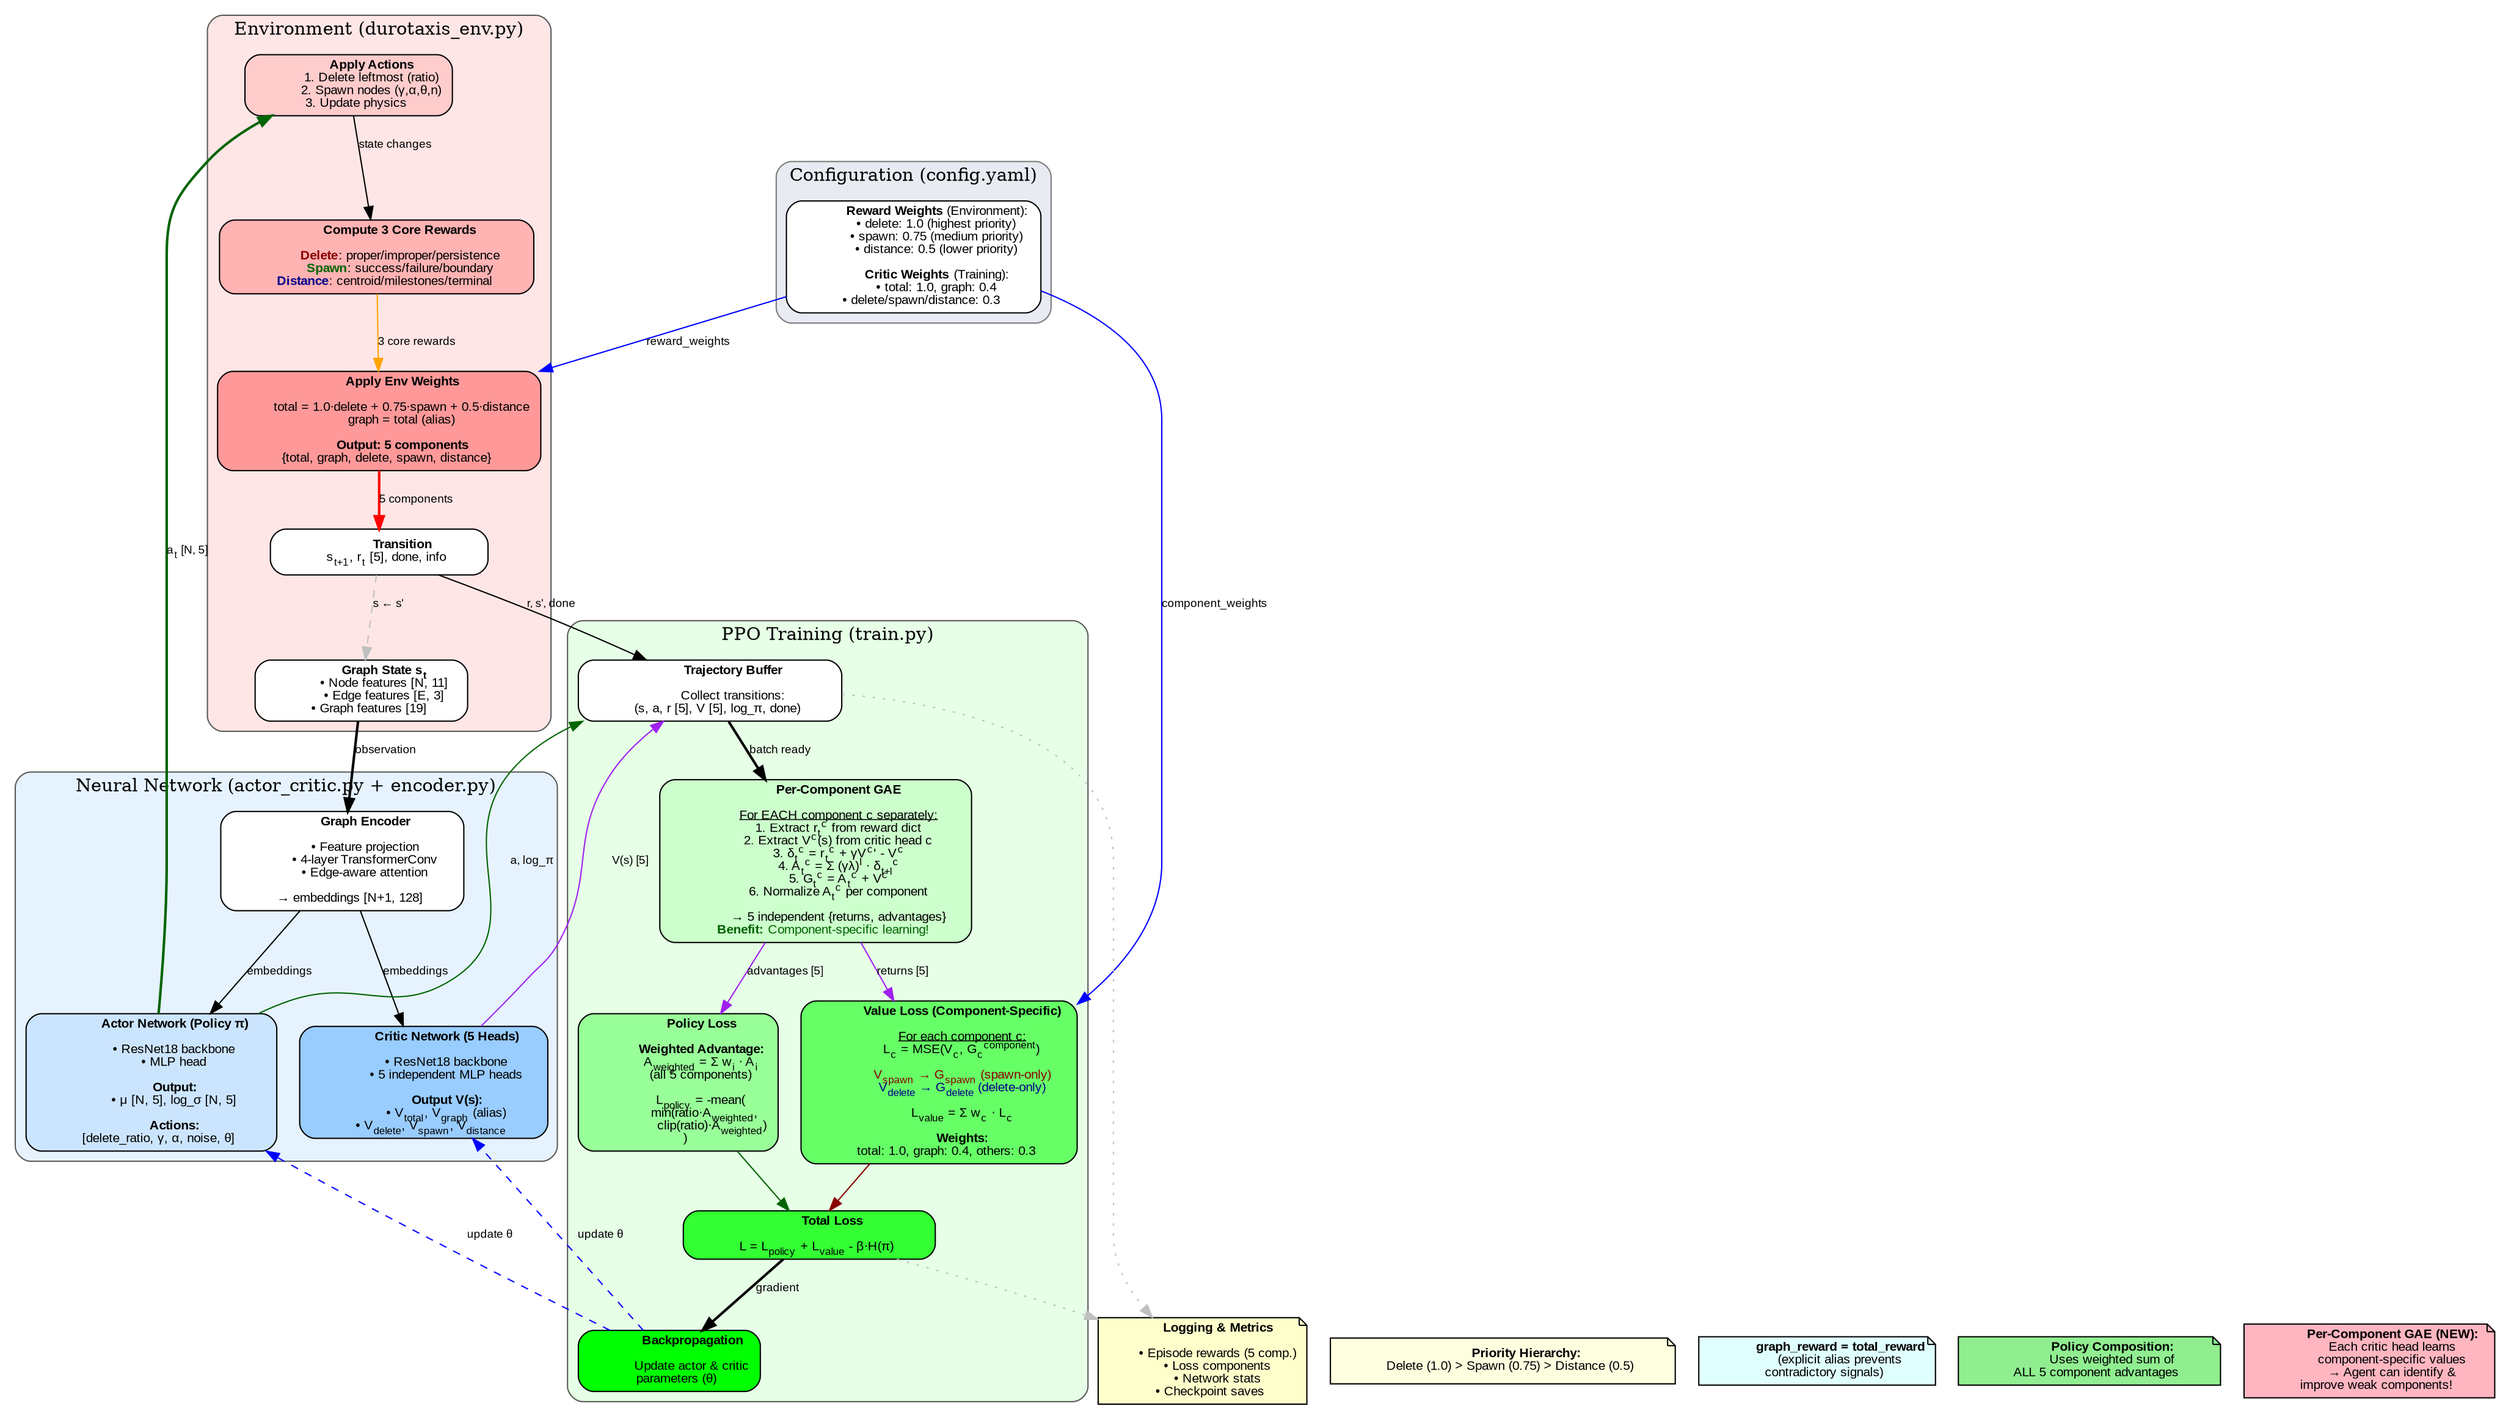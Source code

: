 // RL-Durotaxis System Architecture Flowchart (Refactored 5-Component System)
// Visualizes the 5-component multi-head critic with weighted reward composition
// To generate image: dot -Tpng rl_flowchart_color.dot -o rl_flowchart.png

digraph RLDurotaxis {
    rankdir=TB;
    bgcolor="white";
    node [shape=box, style="rounded,filled", fontname="Arial", fontsize=10];
    edge [fontname="Arial", fontsize=9];
    
    // ===== CONFIG LAYER =====
    subgraph cluster_config {
        label="Configuration (config.yaml)";
        color="#7a7a7a";
        style="rounded,filled";
        fillcolor="#e8ebf2";
        
        config [label=<
            <b>Reward Weights</b> (Environment):<br/>
            • delete: 1.0 (highest priority)<br/>
            • spawn: 0.75 (medium priority)<br/>
            • distance: 0.5 (lower priority)<br/>
            <br/>
            <b>Critic Weights</b> (Training):<br/>
            • total: 1.0, graph: 0.4<br/>
            • delete/spawn/distance: 0.3
        >, fillcolor="white"];
    }
    
    // ===== ENVIRONMENT LAYER =====
    subgraph cluster_environment {
        label="Environment (durotaxis_env.py)";
        color="#5a5a5a";
        style="rounded,filled";
        fillcolor="#ffe6e6";
        
        state [label=<
            <b>Graph State s<sub>t</sub></b><br/>
            • Node features [N, 11]<br/>
            • Edge features [E, 3]<br/>
            • Graph features [19]
        >, fillcolor="white"];
        
        action_apply [label=<
            <b>Apply Actions</b><br/>
            1. Delete leftmost (ratio)<br/>
            2. Spawn nodes (γ,α,θ,n)<br/>
            3. Update physics
        >, fillcolor="#ffcccc"];
        
        reward_comp [label=<
            <b>Compute 3 Core Rewards</b><br/>
            <br/>
            <font color="darkred"><b>Delete</b></font>: proper/improper/persistence<br/>
            <font color="darkgreen"><b>Spawn</b></font>: success/failure/boundary<br/>
            <font color="darkblue"><b>Distance</b></font>: centroid/milestones/terminal
        >, fillcolor="#ffb3b3"];
        
        reward_weight [label=<
            <b>Apply Env Weights</b><br/>
            <br/>
            total = 1.0·delete + 0.75·spawn + 0.5·distance<br/>
            graph = total (alias)<br/>
            <br/>
            <b>Output: 5 components</b><br/>
            {total, graph, delete, spawn, distance}
        >, fillcolor="#ff9999"];
        
        next_state [label=<
            <b>Transition</b><br/>
            s<sub>t+1</sub>, r<sub>t</sub> [5], done, info
        >, fillcolor="white"];
    }
    
    // ===== NETWORK LAYER =====
    subgraph cluster_network {
        label="Neural Network (actor_critic.py + encoder.py)";
        color="#5a5a5a";
        style="rounded,filled";
        fillcolor="#e6f3ff";
        
        encoder [label=<
            <b>Graph Encoder</b><br/>
            <br/>
            • Feature projection<br/>
            • 4-layer TransformerConv<br/>
            • Edge-aware attention<br/>
            <br/>
            → embeddings [N+1, 128]
        >, fillcolor="white"];
        
        actor [label=<
            <b>Actor Network (Policy π)</b><br/>
            <br/>
            • ResNet18 backbone<br/>
            • MLP head<br/>
            <br/>
            <b>Output:</b><br/>
            • μ [N, 5], log_σ [N, 5]<br/>
            <br/>
            <b>Actions:</b><br/>
            [delete_ratio, γ, α, noise, θ]
        >, fillcolor="#cce5ff"];
        
        critic [label=<
            <b>Critic Network (5 Heads)</b><br/>
            <br/>
            • ResNet18 backbone<br/>
            • 5 independent MLP heads<br/>
            <br/>
            <b>Output V(s):</b><br/>
            • V<sub>total</sub>, V<sub>graph</sub> (alias)<br/>
            • V<sub>delete</sub>, V<sub>spawn</sub>, V<sub>distance</sub>
        >, fillcolor="#99ccff"];
    }
    
    // ===== PPO UPDATE LAYER =====
    subgraph cluster_ppo {
        label="PPO Training (train.py)";
        color="#5a5a5a";
        style="rounded,filled";
        fillcolor="#e6ffe6";
        
        trajectory [label=<
            <b>Trajectory Buffer</b><br/>
            <br/>
            Collect transitions:<br/>
            (s, a, r [5], V [5], log_π, done)
        >, fillcolor="white"];
        
        gae [label=<
            <b>Per-Component GAE</b><br/>
            <br/>
            <u>For EACH component c separately:</u><br/>
            1. Extract r<sub>t</sub><sup>c</sup> from reward dict<br/>
            2. Extract V<sup>c</sup>(s) from critic head c<br/>
            3. δ<sub>t</sub><sup>c</sup> = r<sub>t</sub><sup>c</sup> + γV<sup>c</sup>' - V<sup>c</sup><br/>
            4. A<sub>t</sub><sup>c</sup> = Σ (γλ)<sup>l</sup> · δ<sub>t+l</sub><sup>c</sup><br/>
            5. G<sub>t</sub><sup>c</sup> = A<sub>t</sub><sup>c</sup> + V<sup>c</sup><br/>
            6. Normalize A<sub>t</sub><sup>c</sup> per component<br/>
            <br/>
            → 5 independent {returns, advantages}<br/>
            <font color="darkgreen"><b>Benefit:</b> Component-specific learning!</font>
        >, fillcolor="#ccffcc"];
        
        policy_loss [label=<
            <b>Policy Loss</b><br/>
            <br/>
            <b>Weighted Advantage:</b><br/>
            A<sub>weighted</sub> = Σ w<sub>i</sub> · A<sub>i</sub><br/>
            (all 5 components)<br/>
            <br/>
            L<sub>policy</sub> = -mean(<br/>
              min(ratio·A<sub>weighted</sub>,<br/>
                  clip(ratio)·A<sub>weighted</sub>)<br/>
            )
        >, fillcolor="#99ff99"];
        
        value_loss [label=<
            <b>Value Loss (Component-Specific)</b><br/>
            <br/>
            <u>For each component c:</u><br/>
            L<sub>c</sub> = MSE(V<sub>c</sub>, G<sub>c</sub><sup>component</sup>)<br/>
            <br/>
            <font color="darkred">V<sub>spawn</sub> → G<sub>spawn</sub> (spawn-only)</font><br/>
            <font color="darkblue">V<sub>delete</sub> → G<sub>delete</sub> (delete-only)</font><br/>
            <br/>
            L<sub>value</sub> = Σ w<sub>c</sub> · L<sub>c</sub><br/>
            <br/>
            <b>Weights:</b><br/>
            total: 1.0, graph: 0.4, others: 0.3
        >, fillcolor="#66ff66"];
        
        total_loss [label=<
            <b>Total Loss</b><br/>
            <br/>
            L = L<sub>policy</sub> + L<sub>value</sub> - β·H(π)
        >, fillcolor="#33ff33"];
        
        update [label=<
            <b>Backpropagation</b><br/>
            <br/>
            Update actor &amp; critic<br/>
            parameters (θ)
        >, fillcolor="#00ff00"];
    }
    
    // ===== METRICS =====
    metrics [label=<
        <b>Logging &amp; Metrics</b><br/>
        <br/>
        • Episode rewards (5 comp.)<br/>
        • Loss components<br/>
        • Network stats<br/>
        • Checkpoint saves
    >, shape=note, fillcolor="#ffffcc"];
    
    // ===== FLOW CONNECTIONS =====
    
    // Config → Components
    config -> reward_weight [label="reward_weights", color=blue];
    config -> value_loss [label="component_weights", color=blue];
    
    // Environment flow
    state -> encoder [label="observation", color=black, penwidth=2];
    encoder -> actor [label="embeddings", color=black];
    encoder -> critic [label="embeddings", color=black];
    
    actor -> action_apply [label=<a<sub>t</sub> [N, 5]>, color=darkgreen, penwidth=2];
    action_apply -> reward_comp [label="state changes", color=black];
    reward_comp -> reward_weight [label="3 core rewards", color=orange];
    reward_weight -> next_state [label="5 components", color=red, penwidth=2];
    
    critic -> trajectory [label=<V(s) [5]>, color=purple];
    next_state -> trajectory [label=<r, s', done>, color=black];
    actor -> trajectory [label=<a, log_π>, color=darkgreen];
    
    // PPO flow
    trajectory -> gae [label="batch ready", color=black, penwidth=2];
    gae -> policy_loss [label="advantages [5]", color=purple];
    gae -> value_loss [label="returns [5]", color=purple];
    
    policy_loss -> total_loss [color=darkgreen];
    value_loss -> total_loss [color=darkred];
    total_loss -> update [label="gradient", color=black, penwidth=2];
    
    update -> actor [label="update θ", color=blue, style=dashed];
    update -> critic [label="update θ", color=blue, style=dashed];
    
    // Metrics
    trajectory -> metrics [style=dotted, color=gray];
    total_loss -> metrics [style=dotted, color=gray];
    
    // Loop back
    next_state -> state [label=<s ← s'>, color=gray, style=dashed];
    
    // ===== LEGEND =====
    subgraph cluster_legend {
        label="Key Points";
        color="#5a5a5a";
        style="rounded,filled";
        fillcolor="#fffaf0";
        
        leg1 [label=<
            <b>Priority Hierarchy:</b><br/>
            Delete (1.0) &gt; Spawn (0.75) &gt; Distance (0.5)
        >, shape=note, fillcolor="lightyellow"];
        
        leg2 [label=<
            <b>graph_reward = total_reward</b><br/>
            (explicit alias prevents<br/>
            contradictory signals)
        >, shape=note, fillcolor="lightcyan"];
        
        leg3 [label=<
            <b>Policy Composition:</b><br/>
            Uses weighted sum of<br/>
            ALL 5 component advantages
        >, shape=note, fillcolor="lightgreen"];
        
        leg4 [label=<
            <b>Per-Component GAE (NEW):</b><br/>
            Each critic head learns<br/>
            component-specific values<br/>
            → Agent can identify &amp;<br/>
            improve weak components!
        >, shape=note, fillcolor="lightpink"];
    }
    
    // Position legend at bottom
    {rank=same; metrics; leg1; leg2; leg3; leg4;}
}
